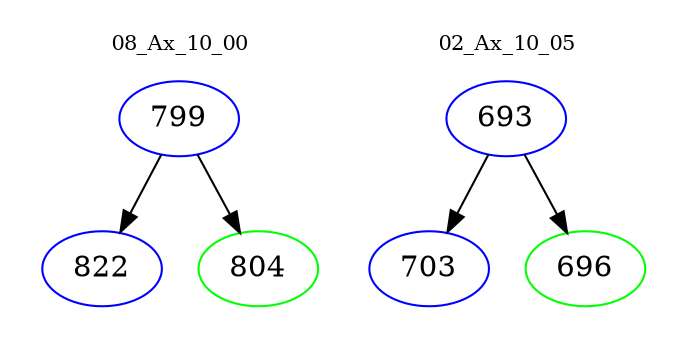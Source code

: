 digraph{
subgraph cluster_0 {
color = white
label = "08_Ax_10_00";
fontsize=10;
T0_799 [label="799", color="blue"]
T0_799 -> T0_822 [color="black"]
T0_822 [label="822", color="blue"]
T0_799 -> T0_804 [color="black"]
T0_804 [label="804", color="green"]
}
subgraph cluster_1 {
color = white
label = "02_Ax_10_05";
fontsize=10;
T1_693 [label="693", color="blue"]
T1_693 -> T1_703 [color="black"]
T1_703 [label="703", color="blue"]
T1_693 -> T1_696 [color="black"]
T1_696 [label="696", color="green"]
}
}
